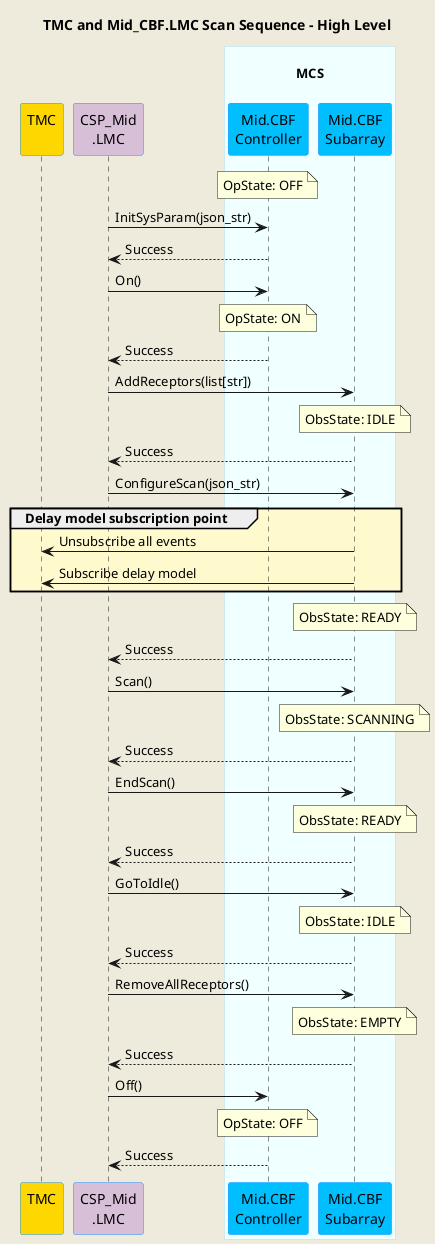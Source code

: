 @startuml
'https://plantuml.com/sequence-diagram

skinparam backgroundColor #EEEBDC
skinparam sequence {
ParticipantBorderColor DodgerBlue
ParticipantBackgroundColor DeepSkyBlue
ActorBorderColor DarkGreen
ActorBackgroundColor Green
BoxBorderColor LightBlue
BoxBackgroundColor #F0FFFF
}

title TMC and Mid_CBF.LMC Scan Sequence - High Level

participant "TMC\n" as tmc #Gold
participant "CSP_Mid\n.LMC" as lmc #Thistle

box "\nMCS\n"
participant "Mid.CBF\nController" as controller
participant "Mid.CBF\nSubarray" as subarray
end box

note over controller        : OpState: OFF

lmc         -> controller   : InitSysParam(json_str)
controller --> lmc          : Success

lmc         -> controller   : On()
note over controller        : OpState: ON
controller --> lmc          : Success

lmc         -> subarray     : AddReceptors(list[str])
note over subarray          : ObsState: IDLE
subarray   --> lmc          : Success

lmc         -> subarray     : ConfigureScan(json_str)


group #LemonChiffon Delay model subscription point
    subarray    -> tmc          : Unsubscribe all events
    subarray    -> tmc          : Subscribe delay model
end group

' group Doppler subscription point
' subarray    -> tmc          : subscribe Doppler phase correction
' end group

' group Jones matrix subscription point
' subarray    -> tmc          : subscribe Jones matrix
' end group

' group Timing beam subscription point
' subarray    -> tmc          : subscribe timing beam weights
' end group

note over subarray          : ObsState: READY
subarray   --> lmc          : Success

lmc         -> subarray     : Scan()
note over subarray          : ObsState: SCANNING
subarray   --> lmc          : Success

lmc         -> subarray     : EndScan()
note over subarray          : ObsState: READY
subarray   --> lmc          : Success

lmc         -> subarray     : GoToIdle()
note over subarray          : ObsState: IDLE
subarray   --> lmc          : Success

lmc         -> subarray     : RemoveAllReceptors()
note over subarray          : ObsState: EMPTY
subarray   --> lmc          : Success

lmc         -> controller   : Off()
note over controller        : OpState: OFF
controller --> lmc          : Success

@enduml